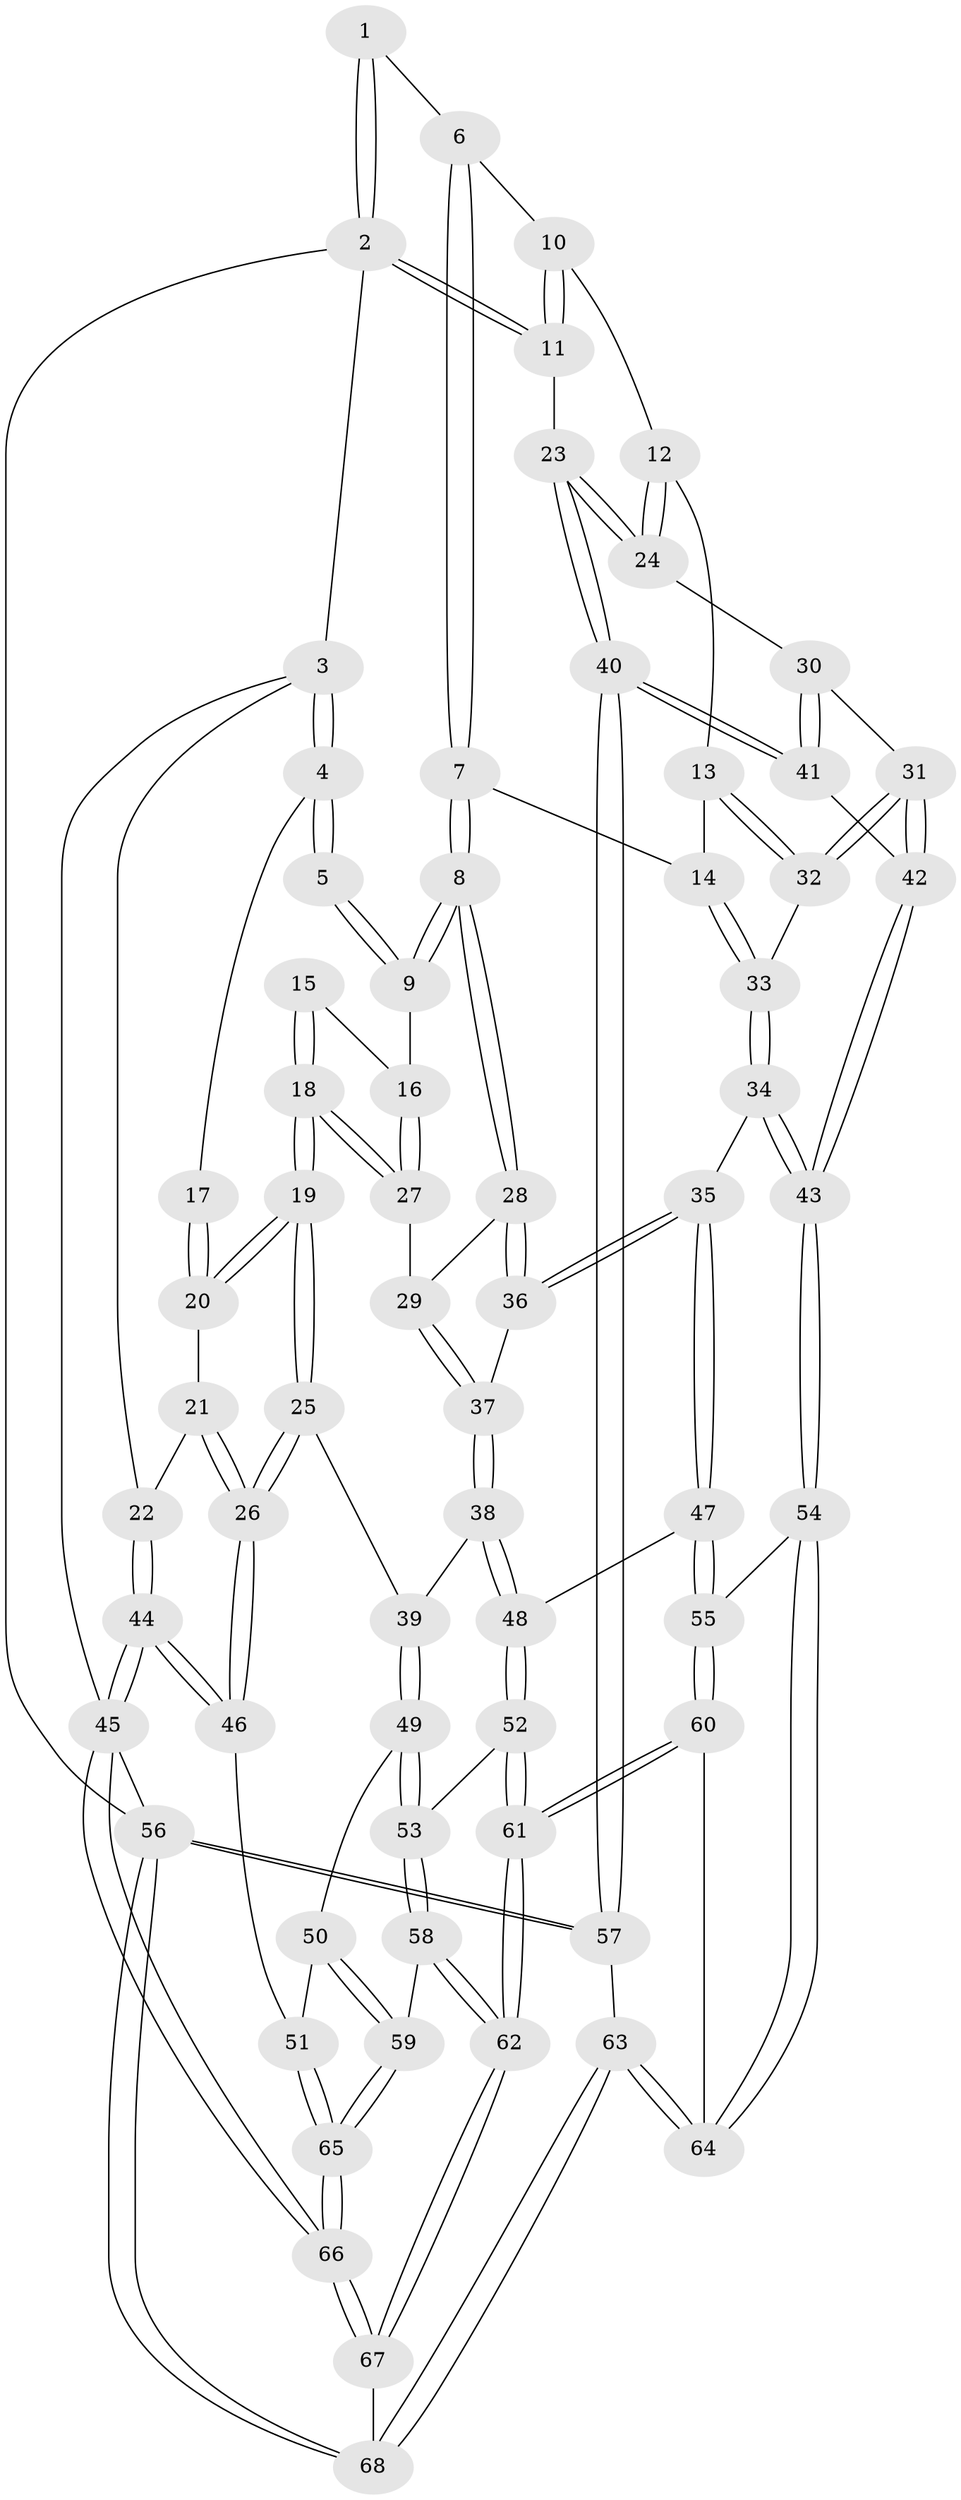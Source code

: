 // coarse degree distribution, {3: 0.13157894736842105, 6: 0.10526315789473684, 5: 0.39473684210526316, 4: 0.3684210526315789}
// Generated by graph-tools (version 1.1) at 2025/42/03/06/25 10:42:26]
// undirected, 68 vertices, 167 edges
graph export_dot {
graph [start="1"]
  node [color=gray90,style=filled];
  1 [pos="+0.7595373069072364+0"];
  2 [pos="+1+0"];
  3 [pos="+0+0"];
  4 [pos="+0+0"];
  5 [pos="+0.5539825383194115+0"];
  6 [pos="+0.777109462556397+0"];
  7 [pos="+0.6704949574767315+0.22894014598119283"];
  8 [pos="+0.6410983413099386+0.2369308821893275"];
  9 [pos="+0.47965322400081234+0.1488237002758109"];
  10 [pos="+0.8916695716307029+0.12814159773271885"];
  11 [pos="+1+0.18402985223247295"];
  12 [pos="+0.8248133986329629+0.21643460975992795"];
  13 [pos="+0.7824862833561673+0.23451520606388596"];
  14 [pos="+0.7151876485615684+0.23815108659582254"];
  15 [pos="+0.24513146045586504+0.033460848081235305"];
  16 [pos="+0.4429375093204015+0.1665779211209215"];
  17 [pos="+0+0"];
  18 [pos="+0.2461992558114206+0.3137763621048286"];
  19 [pos="+0.24587219268143537+0.31405884892518665"];
  20 [pos="+0.1328734525610316+0.22174234342418817"];
  21 [pos="+0.05035024695143948+0.29410492305525743"];
  22 [pos="+0+0.2509339413111235"];
  23 [pos="+1+0.336740520077888"];
  24 [pos="+0.9628256894613274+0.3432203910600949"];
  25 [pos="+0.2364813938919919+0.39780715833193964"];
  26 [pos="+0.041173941444174904+0.49152794011644374"];
  27 [pos="+0.41723736461905575+0.20295228108435515"];
  28 [pos="+0.6232484156714065+0.33162668177021415"];
  29 [pos="+0.4621795792471551+0.35189502161815156"];
  30 [pos="+0.8914605840351798+0.38366711787362034"];
  31 [pos="+0.8523090574488885+0.3945578724339384"];
  32 [pos="+0.8472717457164244+0.3925152200571739"];
  33 [pos="+0.7723926795680102+0.4018060801405507"];
  34 [pos="+0.6698105131907696+0.4891863623925947"];
  35 [pos="+0.6532745158450524+0.4805546536252799"];
  36 [pos="+0.622117868511319+0.4269281406513218"];
  37 [pos="+0.4602339903524687+0.42366111671912143"];
  38 [pos="+0.3912079002718092+0.4863594593486321"];
  39 [pos="+0.2911209851419683+0.45298123075409585"];
  40 [pos="+1+0.545853899198438"];
  41 [pos="+0.9583420166367641+0.5914184805496463"];
  42 [pos="+0.8380138471513175+0.629071036907844"];
  43 [pos="+0.7960890724381379+0.6562795098454771"];
  44 [pos="+0+0.5930099344282365"];
  45 [pos="+0+1"];
  46 [pos="+0+0.5903142876850935"];
  47 [pos="+0.464241203518486+0.6115088598181335"];
  48 [pos="+0.4613274388113431+0.611150776317325"];
  49 [pos="+0.2534956792754085+0.6123804332036809"];
  50 [pos="+0.23773217147958267+0.617276259261899"];
  51 [pos="+0+0.63106901790469"];
  52 [pos="+0.43132424769136096+0.6430060129740175"];
  53 [pos="+0.32793644208873085+0.6882007438748821"];
  54 [pos="+0.7840095678990618+0.6919482258133187"];
  55 [pos="+0.5497968695150734+0.6809941408943045"];
  56 [pos="+1+1"];
  57 [pos="+1+0.7146449407661926"];
  58 [pos="+0.29757207218363557+0.7578544118570939"];
  59 [pos="+0.18634084555000405+0.7846151218425796"];
  60 [pos="+0.5274163836498573+0.8391416446319516"];
  61 [pos="+0.4572248320012436+0.9469476199066137"];
  62 [pos="+0.4560557679497014+0.9501521167058945"];
  63 [pos="+0.8109788861122864+0.803924909013297"];
  64 [pos="+0.7858511029971971+0.7190838541204584"];
  65 [pos="+0.15588480396014912+0.7968764822647532"];
  66 [pos="+0.15264184944911108+1"];
  67 [pos="+0.459493206320887+1"];
  68 [pos="+0.8382812705293804+1"];
  1 -- 2;
  1 -- 2;
  1 -- 6;
  2 -- 3;
  2 -- 11;
  2 -- 11;
  2 -- 56;
  3 -- 4;
  3 -- 4;
  3 -- 22;
  3 -- 45;
  4 -- 5;
  4 -- 5;
  4 -- 17;
  5 -- 9;
  5 -- 9;
  6 -- 7;
  6 -- 7;
  6 -- 10;
  7 -- 8;
  7 -- 8;
  7 -- 14;
  8 -- 9;
  8 -- 9;
  8 -- 28;
  8 -- 28;
  9 -- 16;
  10 -- 11;
  10 -- 11;
  10 -- 12;
  11 -- 23;
  12 -- 13;
  12 -- 24;
  12 -- 24;
  13 -- 14;
  13 -- 32;
  13 -- 32;
  14 -- 33;
  14 -- 33;
  15 -- 16;
  15 -- 18;
  15 -- 18;
  16 -- 27;
  16 -- 27;
  17 -- 20;
  17 -- 20;
  18 -- 19;
  18 -- 19;
  18 -- 27;
  18 -- 27;
  19 -- 20;
  19 -- 20;
  19 -- 25;
  19 -- 25;
  20 -- 21;
  21 -- 22;
  21 -- 26;
  21 -- 26;
  22 -- 44;
  22 -- 44;
  23 -- 24;
  23 -- 24;
  23 -- 40;
  23 -- 40;
  24 -- 30;
  25 -- 26;
  25 -- 26;
  25 -- 39;
  26 -- 46;
  26 -- 46;
  27 -- 29;
  28 -- 29;
  28 -- 36;
  28 -- 36;
  29 -- 37;
  29 -- 37;
  30 -- 31;
  30 -- 41;
  30 -- 41;
  31 -- 32;
  31 -- 32;
  31 -- 42;
  31 -- 42;
  32 -- 33;
  33 -- 34;
  33 -- 34;
  34 -- 35;
  34 -- 43;
  34 -- 43;
  35 -- 36;
  35 -- 36;
  35 -- 47;
  35 -- 47;
  36 -- 37;
  37 -- 38;
  37 -- 38;
  38 -- 39;
  38 -- 48;
  38 -- 48;
  39 -- 49;
  39 -- 49;
  40 -- 41;
  40 -- 41;
  40 -- 57;
  40 -- 57;
  41 -- 42;
  42 -- 43;
  42 -- 43;
  43 -- 54;
  43 -- 54;
  44 -- 45;
  44 -- 45;
  44 -- 46;
  44 -- 46;
  45 -- 66;
  45 -- 66;
  45 -- 56;
  46 -- 51;
  47 -- 48;
  47 -- 55;
  47 -- 55;
  48 -- 52;
  48 -- 52;
  49 -- 50;
  49 -- 53;
  49 -- 53;
  50 -- 51;
  50 -- 59;
  50 -- 59;
  51 -- 65;
  51 -- 65;
  52 -- 53;
  52 -- 61;
  52 -- 61;
  53 -- 58;
  53 -- 58;
  54 -- 55;
  54 -- 64;
  54 -- 64;
  55 -- 60;
  55 -- 60;
  56 -- 57;
  56 -- 57;
  56 -- 68;
  56 -- 68;
  57 -- 63;
  58 -- 59;
  58 -- 62;
  58 -- 62;
  59 -- 65;
  59 -- 65;
  60 -- 61;
  60 -- 61;
  60 -- 64;
  61 -- 62;
  61 -- 62;
  62 -- 67;
  62 -- 67;
  63 -- 64;
  63 -- 64;
  63 -- 68;
  63 -- 68;
  65 -- 66;
  65 -- 66;
  66 -- 67;
  66 -- 67;
  67 -- 68;
}
